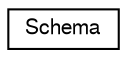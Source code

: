 digraph "Graphical Class Hierarchy"
{
  edge [fontname="FreeSans",fontsize="10",labelfontname="FreeSans",labelfontsize="10"];
  node [fontname="FreeSans",fontsize="10",shape=record];
  rankdir="LR";
  Node0 [label="Schema",height=0.2,width=0.4,color="black", fillcolor="white", style="filled",URL="$structSchema.html"];
}

